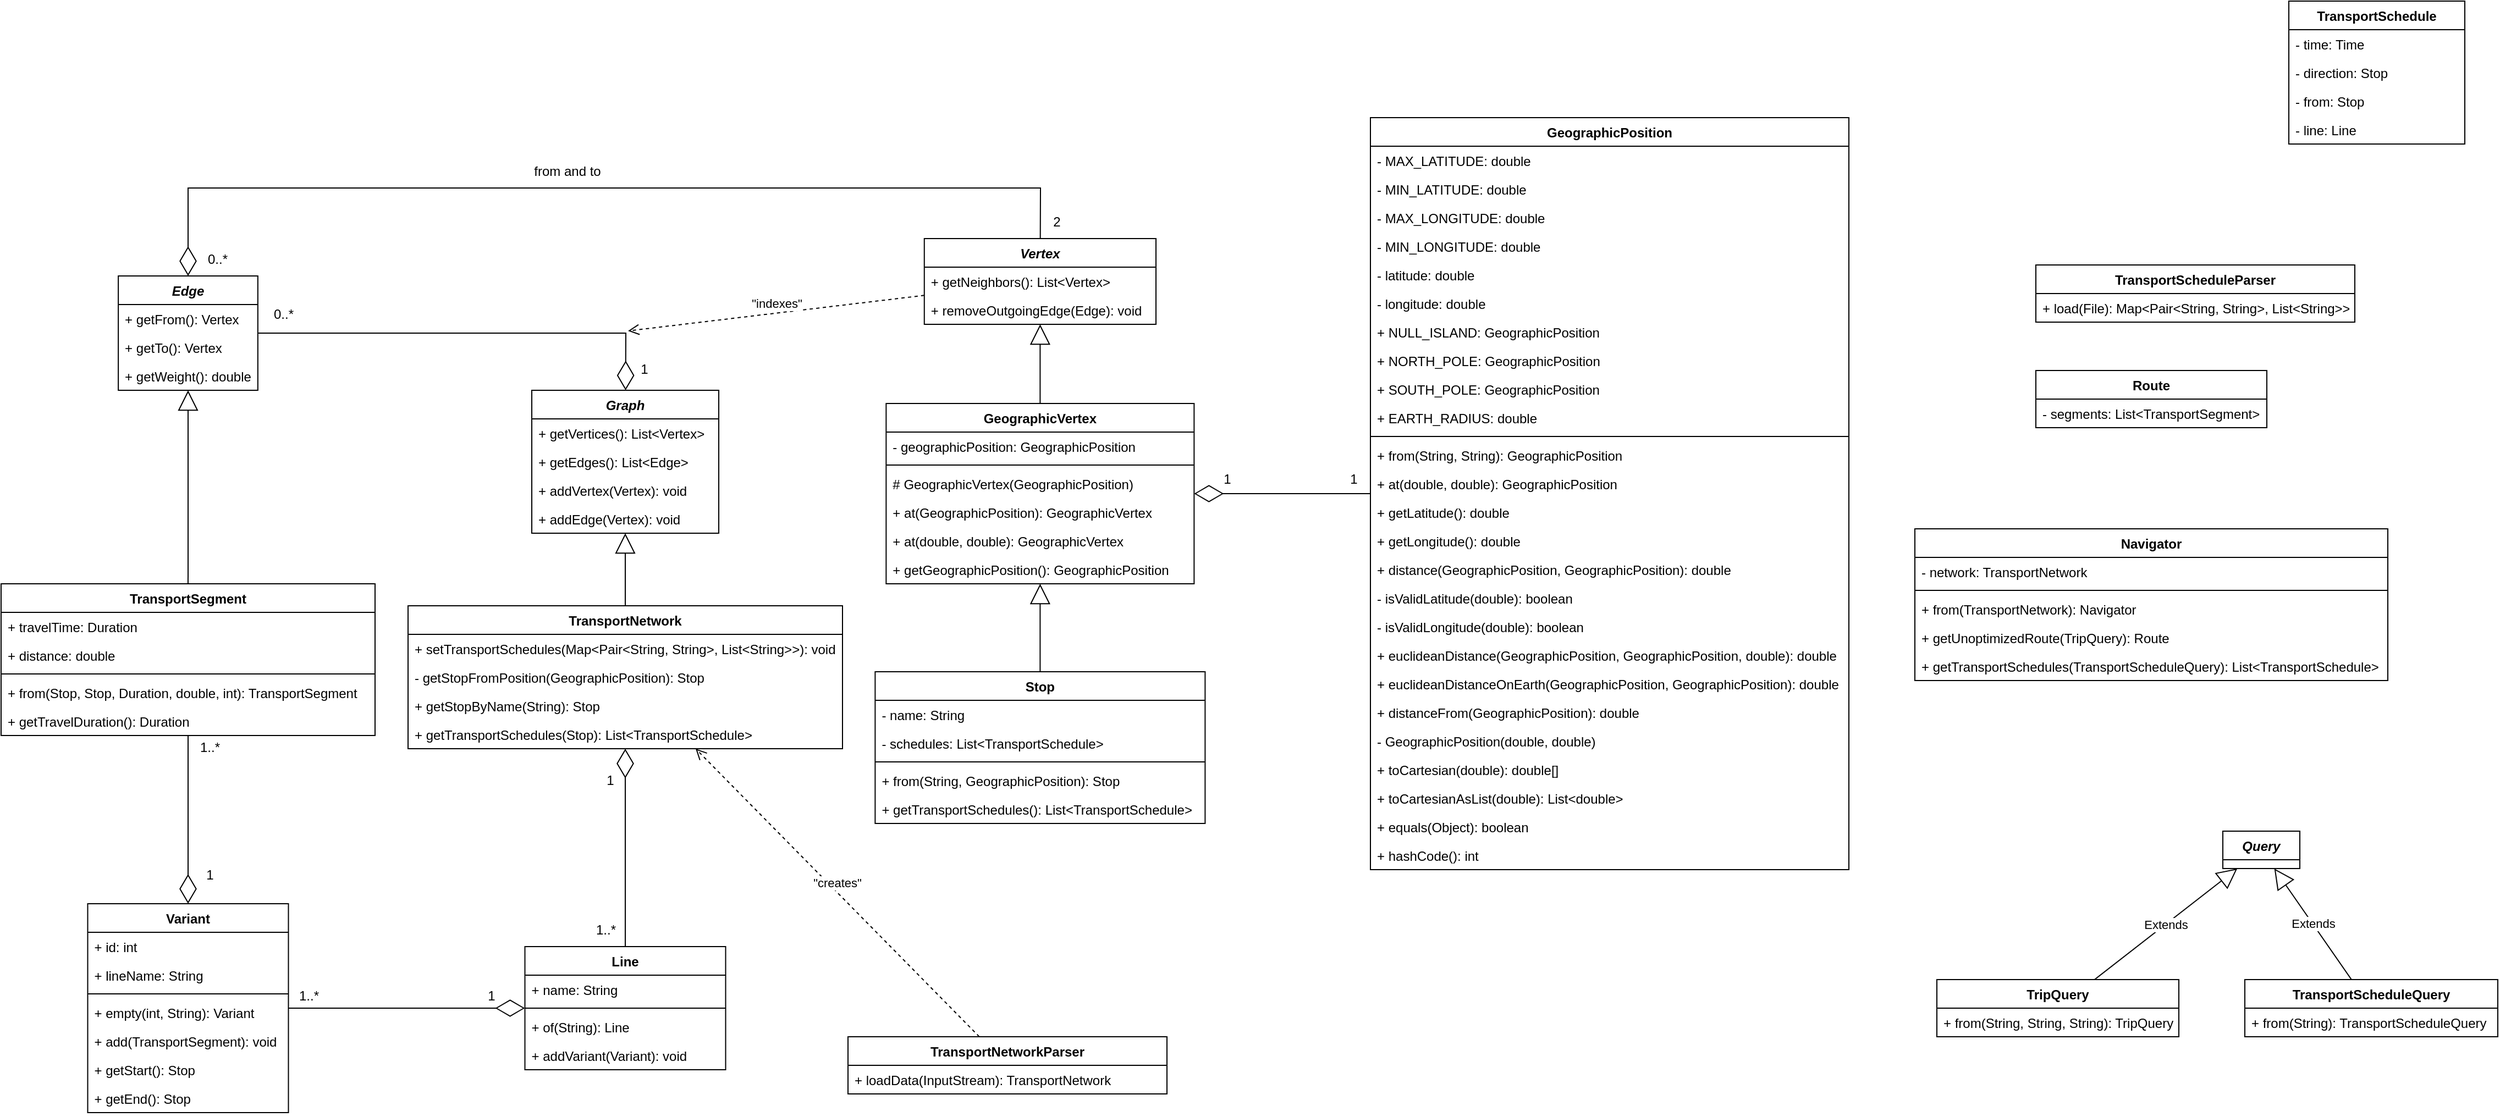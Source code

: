 <mxfile version="21.1.0" type="device">
  <diagram id="C5RBs43oDa-KdzZeNtuy" name="Page-1">
    <mxGraphModel dx="752" dy="1173" grid="1" gridSize="10" guides="1" tooltips="1" connect="1" arrows="1" fold="1" page="1" pageScale="1" pageWidth="1169" pageHeight="827" math="0" shadow="0">
      <root>
        <mxCell id="WIyWlLk6GJQsqaUBKTNV-0" />
        <mxCell id="WIyWlLk6GJQsqaUBKTNV-1" parent="WIyWlLk6GJQsqaUBKTNV-0" />
        <mxCell id="dHoEnp8AE7HothZtdjnw-0" value="Graph" style="swimlane;fontStyle=3;align=center;verticalAlign=top;childLayout=stackLayout;horizontal=1;startSize=26;horizontalStack=0;resizeParent=1;resizeParentMax=0;resizeLast=0;collapsible=1;marginBottom=0;" parent="WIyWlLk6GJQsqaUBKTNV-1" vertex="1">
          <mxGeometry x="512.5" y="-286" width="170" height="130" as="geometry" />
        </mxCell>
        <mxCell id="dHoEnp8AE7HothZtdjnw-25" value="+ getVertices(): List&lt;Vertex&gt;" style="text;strokeColor=none;fillColor=none;align=left;verticalAlign=top;spacingLeft=4;spacingRight=4;overflow=hidden;rotatable=0;points=[[0,0.5],[1,0.5]];portConstraint=eastwest;" parent="dHoEnp8AE7HothZtdjnw-0" vertex="1">
          <mxGeometry y="26" width="170" height="26" as="geometry" />
        </mxCell>
        <mxCell id="dHoEnp8AE7HothZtdjnw-30" value="+ getEdges(): List&lt;Edge&gt;" style="text;strokeColor=none;fillColor=none;align=left;verticalAlign=top;spacingLeft=4;spacingRight=4;overflow=hidden;rotatable=0;points=[[0,0.5],[1,0.5]];portConstraint=eastwest;" parent="dHoEnp8AE7HothZtdjnw-0" vertex="1">
          <mxGeometry y="52" width="170" height="26" as="geometry" />
        </mxCell>
        <mxCell id="bdCcKsGYvwgMu36Pw49b-5" value="+ addVertex(Vertex): void" style="text;strokeColor=none;fillColor=none;align=left;verticalAlign=top;spacingLeft=4;spacingRight=4;overflow=hidden;rotatable=0;points=[[0,0.5],[1,0.5]];portConstraint=eastwest;" vertex="1" parent="dHoEnp8AE7HothZtdjnw-0">
          <mxGeometry y="78" width="170" height="26" as="geometry" />
        </mxCell>
        <mxCell id="bdCcKsGYvwgMu36Pw49b-6" value="+ addEdge(Vertex): void" style="text;strokeColor=none;fillColor=none;align=left;verticalAlign=top;spacingLeft=4;spacingRight=4;overflow=hidden;rotatable=0;points=[[0,0.5],[1,0.5]];portConstraint=eastwest;" vertex="1" parent="dHoEnp8AE7HothZtdjnw-0">
          <mxGeometry y="104" width="170" height="26" as="geometry" />
        </mxCell>
        <mxCell id="dHoEnp8AE7HothZtdjnw-4" value="TransportScheduleParser" style="swimlane;fontStyle=1;align=center;verticalAlign=top;childLayout=stackLayout;horizontal=1;startSize=26;horizontalStack=0;resizeParent=1;resizeParentMax=0;resizeLast=0;collapsible=1;marginBottom=0;" parent="WIyWlLk6GJQsqaUBKTNV-1" vertex="1">
          <mxGeometry x="1880" y="-400" width="290" height="52" as="geometry" />
        </mxCell>
        <mxCell id="dHoEnp8AE7HothZtdjnw-7" value="+ load(File): Map&lt;Pair&lt;String, String&gt;, List&lt;String&gt;&gt;" style="text;strokeColor=none;fillColor=none;align=left;verticalAlign=top;spacingLeft=4;spacingRight=4;overflow=hidden;rotatable=0;points=[[0,0.5],[1,0.5]];portConstraint=eastwest;" parent="dHoEnp8AE7HothZtdjnw-4" vertex="1">
          <mxGeometry y="26" width="290" height="26" as="geometry" />
        </mxCell>
        <mxCell id="dHoEnp8AE7HothZtdjnw-9" value="TransportNetwork" style="swimlane;fontStyle=1;align=center;verticalAlign=top;childLayout=stackLayout;horizontal=1;startSize=26;horizontalStack=0;resizeParent=1;resizeParentMax=0;resizeLast=0;collapsible=1;marginBottom=0;" parent="WIyWlLk6GJQsqaUBKTNV-1" vertex="1">
          <mxGeometry x="400" y="-90" width="395" height="130" as="geometry" />
        </mxCell>
        <mxCell id="dHoEnp8AE7HothZtdjnw-36" value="+ setTransportSchedules(Map&lt;Pair&lt;String, String&gt;, List&lt;String&gt;&gt;): void" style="text;strokeColor=none;fillColor=none;align=left;verticalAlign=top;spacingLeft=4;spacingRight=4;overflow=hidden;rotatable=0;points=[[0,0.5],[1,0.5]];portConstraint=eastwest;" parent="dHoEnp8AE7HothZtdjnw-9" vertex="1">
          <mxGeometry y="26" width="395" height="26" as="geometry" />
        </mxCell>
        <mxCell id="dHoEnp8AE7HothZtdjnw-46" value="- getStopFromPosition(GeographicPosition): Stop " style="text;strokeColor=none;fillColor=none;align=left;verticalAlign=top;spacingLeft=4;spacingRight=4;overflow=hidden;rotatable=0;points=[[0,0.5],[1,0.5]];portConstraint=eastwest;" parent="dHoEnp8AE7HothZtdjnw-9" vertex="1">
          <mxGeometry y="52" width="395" height="26" as="geometry" />
        </mxCell>
        <mxCell id="dHoEnp8AE7HothZtdjnw-87" value="+ getStopByName(String): Stop" style="text;strokeColor=none;fillColor=none;align=left;verticalAlign=top;spacingLeft=4;spacingRight=4;overflow=hidden;rotatable=0;points=[[0,0.5],[1,0.5]];portConstraint=eastwest;" parent="dHoEnp8AE7HothZtdjnw-9" vertex="1">
          <mxGeometry y="78" width="395" height="26" as="geometry" />
        </mxCell>
        <mxCell id="dHoEnp8AE7HothZtdjnw-86" value="+ getTransportSchedules(Stop): List&lt;TransportSchedule&gt;" style="text;strokeColor=none;fillColor=none;align=left;verticalAlign=top;spacingLeft=4;spacingRight=4;overflow=hidden;rotatable=0;points=[[0,0.5],[1,0.5]];portConstraint=eastwest;" parent="dHoEnp8AE7HothZtdjnw-9" vertex="1">
          <mxGeometry y="104" width="395" height="26" as="geometry" />
        </mxCell>
        <mxCell id="dHoEnp8AE7HothZtdjnw-14" value="TransportSchedule" style="swimlane;fontStyle=1;align=center;verticalAlign=top;childLayout=stackLayout;horizontal=1;startSize=26;horizontalStack=0;resizeParent=1;resizeParentMax=0;resizeLast=0;collapsible=1;marginBottom=0;" parent="WIyWlLk6GJQsqaUBKTNV-1" vertex="1">
          <mxGeometry x="2110" y="-640" width="160" height="130" as="geometry" />
        </mxCell>
        <mxCell id="dHoEnp8AE7HothZtdjnw-15" value="- time: Time" style="text;strokeColor=none;fillColor=none;align=left;verticalAlign=top;spacingLeft=4;spacingRight=4;overflow=hidden;rotatable=0;points=[[0,0.5],[1,0.5]];portConstraint=eastwest;" parent="dHoEnp8AE7HothZtdjnw-14" vertex="1">
          <mxGeometry y="26" width="160" height="26" as="geometry" />
        </mxCell>
        <mxCell id="dHoEnp8AE7HothZtdjnw-18" value="- direction: Stop" style="text;strokeColor=none;fillColor=none;align=left;verticalAlign=top;spacingLeft=4;spacingRight=4;overflow=hidden;rotatable=0;points=[[0,0.5],[1,0.5]];portConstraint=eastwest;" parent="dHoEnp8AE7HothZtdjnw-14" vertex="1">
          <mxGeometry y="52" width="160" height="26" as="geometry" />
        </mxCell>
        <mxCell id="dHoEnp8AE7HothZtdjnw-19" value="- from: Stop" style="text;strokeColor=none;fillColor=none;align=left;verticalAlign=top;spacingLeft=4;spacingRight=4;overflow=hidden;rotatable=0;points=[[0,0.5],[1,0.5]];portConstraint=eastwest;" parent="dHoEnp8AE7HothZtdjnw-14" vertex="1">
          <mxGeometry y="78" width="160" height="26" as="geometry" />
        </mxCell>
        <mxCell id="dHoEnp8AE7HothZtdjnw-20" value="- line: Line" style="text;strokeColor=none;fillColor=none;align=left;verticalAlign=top;spacingLeft=4;spacingRight=4;overflow=hidden;rotatable=0;points=[[0,0.5],[1,0.5]];portConstraint=eastwest;" parent="dHoEnp8AE7HothZtdjnw-14" vertex="1">
          <mxGeometry y="104" width="160" height="26" as="geometry" />
        </mxCell>
        <mxCell id="dHoEnp8AE7HothZtdjnw-21" value="Stop" style="swimlane;fontStyle=1;align=center;verticalAlign=top;childLayout=stackLayout;horizontal=1;startSize=26;horizontalStack=0;resizeParent=1;resizeParentMax=0;resizeLast=0;collapsible=1;marginBottom=0;" parent="WIyWlLk6GJQsqaUBKTNV-1" vertex="1">
          <mxGeometry x="824.69" y="-30" width="300" height="138" as="geometry" />
        </mxCell>
        <mxCell id="dHoEnp8AE7HothZtdjnw-38" value="- name: String" style="text;strokeColor=none;fillColor=none;align=left;verticalAlign=top;spacingLeft=4;spacingRight=4;overflow=hidden;rotatable=0;points=[[0,0.5],[1,0.5]];portConstraint=eastwest;" parent="dHoEnp8AE7HothZtdjnw-21" vertex="1">
          <mxGeometry y="26" width="300" height="26" as="geometry" />
        </mxCell>
        <mxCell id="dHoEnp8AE7HothZtdjnw-89" value="- schedules: List&lt;TransportSchedule&gt;" style="text;strokeColor=none;fillColor=none;align=left;verticalAlign=top;spacingLeft=4;spacingRight=4;overflow=hidden;rotatable=0;points=[[0,0.5],[1,0.5]];portConstraint=eastwest;" parent="dHoEnp8AE7HothZtdjnw-21" vertex="1">
          <mxGeometry y="52" width="300" height="26" as="geometry" />
        </mxCell>
        <mxCell id="dHoEnp8AE7HothZtdjnw-23" value="" style="line;strokeWidth=1;fillColor=none;align=left;verticalAlign=middle;spacingTop=-1;spacingLeft=3;spacingRight=3;rotatable=0;labelPosition=right;points=[];portConstraint=eastwest;strokeColor=inherit;" parent="dHoEnp8AE7HothZtdjnw-21" vertex="1">
          <mxGeometry y="78" width="300" height="8" as="geometry" />
        </mxCell>
        <mxCell id="dHoEnp8AE7HothZtdjnw-97" value="+ from(String, GeographicPosition): Stop" style="text;strokeColor=none;fillColor=none;align=left;verticalAlign=top;spacingLeft=4;spacingRight=4;overflow=hidden;rotatable=0;points=[[0,0.5],[1,0.5]];portConstraint=eastwest;" parent="dHoEnp8AE7HothZtdjnw-21" vertex="1">
          <mxGeometry y="86" width="300" height="26" as="geometry" />
        </mxCell>
        <mxCell id="dHoEnp8AE7HothZtdjnw-90" value="+ getTransportSchedules(): List&lt;TransportSchedule&gt;" style="text;strokeColor=none;fillColor=none;align=left;verticalAlign=top;spacingLeft=4;spacingRight=4;overflow=hidden;rotatable=0;points=[[0,0.5],[1,0.5]];portConstraint=eastwest;" parent="dHoEnp8AE7HothZtdjnw-21" vertex="1">
          <mxGeometry y="112" width="300" height="26" as="geometry" />
        </mxCell>
        <mxCell id="dHoEnp8AE7HothZtdjnw-31" value="Vertex" style="swimlane;fontStyle=3;align=center;verticalAlign=top;childLayout=stackLayout;horizontal=1;startSize=26;horizontalStack=0;resizeParent=1;resizeParentMax=0;resizeLast=0;collapsible=1;marginBottom=0;" parent="WIyWlLk6GJQsqaUBKTNV-1" vertex="1">
          <mxGeometry x="869.38" y="-424" width="210.63" height="78" as="geometry" />
        </mxCell>
        <mxCell id="WlRHYu-fUjII6VD04CU2-41" value="+ getNeighbors(): List&lt;Vertex&gt;" style="text;strokeColor=none;fillColor=none;align=left;verticalAlign=top;spacingLeft=4;spacingRight=4;overflow=hidden;rotatable=0;points=[[0,0.5],[1,0.5]];portConstraint=eastwest;" parent="dHoEnp8AE7HothZtdjnw-31" vertex="1">
          <mxGeometry y="26" width="210.63" height="26" as="geometry" />
        </mxCell>
        <mxCell id="WlRHYu-fUjII6VD04CU2-69" value="+ removeOutgoingEdge(Edge): void" style="text;strokeColor=none;fillColor=none;align=left;verticalAlign=top;spacingLeft=4;spacingRight=4;overflow=hidden;rotatable=0;points=[[0,0.5],[1,0.5]];portConstraint=eastwest;" parent="dHoEnp8AE7HothZtdjnw-31" vertex="1">
          <mxGeometry y="52" width="210.63" height="26" as="geometry" />
        </mxCell>
        <mxCell id="dHoEnp8AE7HothZtdjnw-39" value="GeographicPosition" style="swimlane;fontStyle=1;align=center;verticalAlign=top;childLayout=stackLayout;horizontal=1;startSize=26;horizontalStack=0;resizeParent=1;resizeParentMax=0;resizeLast=0;collapsible=1;marginBottom=0;" parent="WIyWlLk6GJQsqaUBKTNV-1" vertex="1">
          <mxGeometry x="1275" y="-534" width="435" height="684" as="geometry" />
        </mxCell>
        <mxCell id="Uo1LHcH4mznZ1GzJH8E1-4" value="- MAX_LATITUDE: double" style="text;strokeColor=none;fillColor=none;align=left;verticalAlign=top;spacingLeft=4;spacingRight=4;overflow=hidden;rotatable=0;points=[[0,0.5],[1,0.5]];portConstraint=eastwest;" parent="dHoEnp8AE7HothZtdjnw-39" vertex="1">
          <mxGeometry y="26" width="435" height="26" as="geometry" />
        </mxCell>
        <mxCell id="Uo1LHcH4mznZ1GzJH8E1-5" value="- MIN_LATITUDE: double" style="text;strokeColor=none;fillColor=none;align=left;verticalAlign=top;spacingLeft=4;spacingRight=4;overflow=hidden;rotatable=0;points=[[0,0.5],[1,0.5]];portConstraint=eastwest;" parent="dHoEnp8AE7HothZtdjnw-39" vertex="1">
          <mxGeometry y="52" width="435" height="26" as="geometry" />
        </mxCell>
        <mxCell id="Uo1LHcH4mznZ1GzJH8E1-6" value="- MAX_LONGITUDE: double" style="text;strokeColor=none;fillColor=none;align=left;verticalAlign=top;spacingLeft=4;spacingRight=4;overflow=hidden;rotatable=0;points=[[0,0.5],[1,0.5]];portConstraint=eastwest;" parent="dHoEnp8AE7HothZtdjnw-39" vertex="1">
          <mxGeometry y="78" width="435" height="26" as="geometry" />
        </mxCell>
        <mxCell id="Uo1LHcH4mznZ1GzJH8E1-7" value="- MIN_LONGITUDE: double" style="text;strokeColor=none;fillColor=none;align=left;verticalAlign=top;spacingLeft=4;spacingRight=4;overflow=hidden;rotatable=0;points=[[0,0.5],[1,0.5]];portConstraint=eastwest;" parent="dHoEnp8AE7HothZtdjnw-39" vertex="1">
          <mxGeometry y="104" width="435" height="26" as="geometry" />
        </mxCell>
        <mxCell id="dHoEnp8AE7HothZtdjnw-49" value="- latitude: double" style="text;strokeColor=none;fillColor=none;align=left;verticalAlign=top;spacingLeft=4;spacingRight=4;overflow=hidden;rotatable=0;points=[[0,0.5],[1,0.5]];portConstraint=eastwest;" parent="dHoEnp8AE7HothZtdjnw-39" vertex="1">
          <mxGeometry y="130" width="435" height="26" as="geometry" />
        </mxCell>
        <mxCell id="dHoEnp8AE7HothZtdjnw-50" value="- longitude: double" style="text;strokeColor=none;fillColor=none;align=left;verticalAlign=top;spacingLeft=4;spacingRight=4;overflow=hidden;rotatable=0;points=[[0,0.5],[1,0.5]];portConstraint=eastwest;" parent="dHoEnp8AE7HothZtdjnw-39" vertex="1">
          <mxGeometry y="156" width="435" height="26" as="geometry" />
        </mxCell>
        <mxCell id="Uo1LHcH4mznZ1GzJH8E1-9" value="+ NULL_ISLAND: GeographicPosition" style="text;strokeColor=none;fillColor=none;align=left;verticalAlign=top;spacingLeft=4;spacingRight=4;overflow=hidden;rotatable=0;points=[[0,0.5],[1,0.5]];portConstraint=eastwest;" parent="dHoEnp8AE7HothZtdjnw-39" vertex="1">
          <mxGeometry y="182" width="435" height="26" as="geometry" />
        </mxCell>
        <mxCell id="Uo1LHcH4mznZ1GzJH8E1-10" value="+ NORTH_POLE: GeographicPosition" style="text;strokeColor=none;fillColor=none;align=left;verticalAlign=top;spacingLeft=4;spacingRight=4;overflow=hidden;rotatable=0;points=[[0,0.5],[1,0.5]];portConstraint=eastwest;" parent="dHoEnp8AE7HothZtdjnw-39" vertex="1">
          <mxGeometry y="208" width="435" height="26" as="geometry" />
        </mxCell>
        <mxCell id="Uo1LHcH4mznZ1GzJH8E1-11" value="+ SOUTH_POLE: GeographicPosition" style="text;strokeColor=none;fillColor=none;align=left;verticalAlign=top;spacingLeft=4;spacingRight=4;overflow=hidden;rotatable=0;points=[[0,0.5],[1,0.5]];portConstraint=eastwest;" parent="dHoEnp8AE7HothZtdjnw-39" vertex="1">
          <mxGeometry y="234" width="435" height="26" as="geometry" />
        </mxCell>
        <mxCell id="Uo1LHcH4mznZ1GzJH8E1-12" value="+ EARTH_RADIUS: double" style="text;strokeColor=none;fillColor=none;align=left;verticalAlign=top;spacingLeft=4;spacingRight=4;overflow=hidden;rotatable=0;points=[[0,0.5],[1,0.5]];portConstraint=eastwest;" parent="dHoEnp8AE7HothZtdjnw-39" vertex="1">
          <mxGeometry y="260" width="435" height="26" as="geometry" />
        </mxCell>
        <mxCell id="dHoEnp8AE7HothZtdjnw-40" value="" style="line;strokeWidth=1;fillColor=none;align=left;verticalAlign=middle;spacingTop=-1;spacingLeft=3;spacingRight=3;rotatable=0;labelPosition=right;points=[];portConstraint=eastwest;strokeColor=inherit;" parent="dHoEnp8AE7HothZtdjnw-39" vertex="1">
          <mxGeometry y="286" width="435" height="8" as="geometry" />
        </mxCell>
        <mxCell id="dHoEnp8AE7HothZtdjnw-47" value="+ from(String, String): GeographicPosition" style="text;strokeColor=none;fillColor=none;align=left;verticalAlign=top;spacingLeft=4;spacingRight=4;overflow=hidden;rotatable=0;points=[[0,0.5],[1,0.5]];portConstraint=eastwest;" parent="dHoEnp8AE7HothZtdjnw-39" vertex="1">
          <mxGeometry y="294" width="435" height="26" as="geometry" />
        </mxCell>
        <mxCell id="dHoEnp8AE7HothZtdjnw-48" value="+ at(double, double): GeographicPosition" style="text;strokeColor=none;fillColor=none;align=left;verticalAlign=top;spacingLeft=4;spacingRight=4;overflow=hidden;rotatable=0;points=[[0,0.5],[1,0.5]];portConstraint=eastwest;" parent="dHoEnp8AE7HothZtdjnw-39" vertex="1">
          <mxGeometry y="320" width="435" height="26" as="geometry" />
        </mxCell>
        <mxCell id="dHoEnp8AE7HothZtdjnw-51" value="+ getLatitude(): double" style="text;strokeColor=none;fillColor=none;align=left;verticalAlign=top;spacingLeft=4;spacingRight=4;overflow=hidden;rotatable=0;points=[[0,0.5],[1,0.5]];portConstraint=eastwest;" parent="dHoEnp8AE7HothZtdjnw-39" vertex="1">
          <mxGeometry y="346" width="435" height="26" as="geometry" />
        </mxCell>
        <mxCell id="dHoEnp8AE7HothZtdjnw-52" value="+ getLongitude(): double" style="text;strokeColor=none;fillColor=none;align=left;verticalAlign=top;spacingLeft=4;spacingRight=4;overflow=hidden;rotatable=0;points=[[0,0.5],[1,0.5]];portConstraint=eastwest;" parent="dHoEnp8AE7HothZtdjnw-39" vertex="1">
          <mxGeometry y="372" width="435" height="26" as="geometry" />
        </mxCell>
        <mxCell id="WlRHYu-fUjII6VD04CU2-14" value="+ distance(GeographicPosition, GeographicPosition): double" style="text;strokeColor=none;fillColor=none;align=left;verticalAlign=top;spacingLeft=4;spacingRight=4;overflow=hidden;rotatable=0;points=[[0,0.5],[1,0.5]];portConstraint=eastwest;" parent="dHoEnp8AE7HothZtdjnw-39" vertex="1">
          <mxGeometry y="398" width="435" height="26" as="geometry" />
        </mxCell>
        <mxCell id="Uo1LHcH4mznZ1GzJH8E1-13" value="- isValidLatitude(double): boolean" style="text;strokeColor=none;fillColor=none;align=left;verticalAlign=top;spacingLeft=4;spacingRight=4;overflow=hidden;rotatable=0;points=[[0,0.5],[1,0.5]];portConstraint=eastwest;" parent="dHoEnp8AE7HothZtdjnw-39" vertex="1">
          <mxGeometry y="424" width="435" height="26" as="geometry" />
        </mxCell>
        <mxCell id="Uo1LHcH4mznZ1GzJH8E1-14" value="- isValidLongitude(double): boolean" style="text;strokeColor=none;fillColor=none;align=left;verticalAlign=top;spacingLeft=4;spacingRight=4;overflow=hidden;rotatable=0;points=[[0,0.5],[1,0.5]];portConstraint=eastwest;" parent="dHoEnp8AE7HothZtdjnw-39" vertex="1">
          <mxGeometry y="450" width="435" height="26" as="geometry" />
        </mxCell>
        <mxCell id="Uo1LHcH4mznZ1GzJH8E1-15" value="+ euclideanDistance(GeographicPosition, GeographicPosition, double): double" style="text;strokeColor=none;fillColor=none;align=left;verticalAlign=top;spacingLeft=4;spacingRight=4;overflow=hidden;rotatable=0;points=[[0,0.5],[1,0.5]];portConstraint=eastwest;" parent="dHoEnp8AE7HothZtdjnw-39" vertex="1">
          <mxGeometry y="476" width="435" height="26" as="geometry" />
        </mxCell>
        <mxCell id="Uo1LHcH4mznZ1GzJH8E1-16" value="+ euclideanDistanceOnEarth(GeographicPosition, GeographicPosition): double" style="text;strokeColor=none;fillColor=none;align=left;verticalAlign=top;spacingLeft=4;spacingRight=4;overflow=hidden;rotatable=0;points=[[0,0.5],[1,0.5]];portConstraint=eastwest;" parent="dHoEnp8AE7HothZtdjnw-39" vertex="1">
          <mxGeometry y="502" width="435" height="26" as="geometry" />
        </mxCell>
        <mxCell id="Uo1LHcH4mznZ1GzJH8E1-17" value="+ distanceFrom(GeographicPosition): double" style="text;strokeColor=none;fillColor=none;align=left;verticalAlign=top;spacingLeft=4;spacingRight=4;overflow=hidden;rotatable=0;points=[[0,0.5],[1,0.5]];portConstraint=eastwest;" parent="dHoEnp8AE7HothZtdjnw-39" vertex="1">
          <mxGeometry y="528" width="435" height="26" as="geometry" />
        </mxCell>
        <mxCell id="Uo1LHcH4mznZ1GzJH8E1-18" value="- GeographicPosition(double, double)" style="text;strokeColor=none;fillColor=none;align=left;verticalAlign=top;spacingLeft=4;spacingRight=4;overflow=hidden;rotatable=0;points=[[0,0.5],[1,0.5]];portConstraint=eastwest;" parent="dHoEnp8AE7HothZtdjnw-39" vertex="1">
          <mxGeometry y="554" width="435" height="26" as="geometry" />
        </mxCell>
        <mxCell id="Uo1LHcH4mznZ1GzJH8E1-19" value="+ toCartesian(double): double[]" style="text;strokeColor=none;fillColor=none;align=left;verticalAlign=top;spacingLeft=4;spacingRight=4;overflow=hidden;rotatable=0;points=[[0,0.5],[1,0.5]];portConstraint=eastwest;" parent="dHoEnp8AE7HothZtdjnw-39" vertex="1">
          <mxGeometry y="580" width="435" height="26" as="geometry" />
        </mxCell>
        <mxCell id="Uo1LHcH4mznZ1GzJH8E1-20" value="+ toCartesianAsList(double): List&lt;double&gt;" style="text;strokeColor=none;fillColor=none;align=left;verticalAlign=top;spacingLeft=4;spacingRight=4;overflow=hidden;rotatable=0;points=[[0,0.5],[1,0.5]];portConstraint=eastwest;" parent="dHoEnp8AE7HothZtdjnw-39" vertex="1">
          <mxGeometry y="606" width="435" height="26" as="geometry" />
        </mxCell>
        <mxCell id="Uo1LHcH4mznZ1GzJH8E1-21" value="+ equals(Object): boolean" style="text;strokeColor=none;fillColor=none;align=left;verticalAlign=top;spacingLeft=4;spacingRight=4;overflow=hidden;rotatable=0;points=[[0,0.5],[1,0.5]];portConstraint=eastwest;" parent="dHoEnp8AE7HothZtdjnw-39" vertex="1">
          <mxGeometry y="632" width="435" height="26" as="geometry" />
        </mxCell>
        <mxCell id="Uo1LHcH4mznZ1GzJH8E1-22" value="+ hashCode(): int" style="text;strokeColor=none;fillColor=none;align=left;verticalAlign=top;spacingLeft=4;spacingRight=4;overflow=hidden;rotatable=0;points=[[0,0.5],[1,0.5]];portConstraint=eastwest;" parent="dHoEnp8AE7HothZtdjnw-39" vertex="1">
          <mxGeometry y="658" width="435" height="26" as="geometry" />
        </mxCell>
        <mxCell id="dHoEnp8AE7HothZtdjnw-42" value="TripQuery" style="swimlane;fontStyle=1;align=center;verticalAlign=top;childLayout=stackLayout;horizontal=1;startSize=26;horizontalStack=0;resizeParent=1;resizeParentMax=0;resizeLast=0;collapsible=1;marginBottom=0;" parent="WIyWlLk6GJQsqaUBKTNV-1" vertex="1">
          <mxGeometry x="1790" y="250" width="220" height="52" as="geometry" />
        </mxCell>
        <mxCell id="dHoEnp8AE7HothZtdjnw-45" value="+ from(String, String, String): TripQuery" style="text;strokeColor=none;fillColor=none;align=left;verticalAlign=top;spacingLeft=4;spacingRight=4;overflow=hidden;rotatable=0;points=[[0,0.5],[1,0.5]];portConstraint=eastwest;" parent="dHoEnp8AE7HothZtdjnw-42" vertex="1">
          <mxGeometry y="26" width="220" height="26" as="geometry" />
        </mxCell>
        <mxCell id="dHoEnp8AE7HothZtdjnw-53" value="Navigator" style="swimlane;fontStyle=1;align=center;verticalAlign=top;childLayout=stackLayout;horizontal=1;startSize=26;horizontalStack=0;resizeParent=1;resizeParentMax=0;resizeLast=0;collapsible=1;marginBottom=0;" parent="WIyWlLk6GJQsqaUBKTNV-1" vertex="1">
          <mxGeometry x="1770" y="-160" width="430" height="138" as="geometry" />
        </mxCell>
        <mxCell id="dHoEnp8AE7HothZtdjnw-56" value="- network: TransportNetwork" style="text;strokeColor=none;fillColor=none;align=left;verticalAlign=top;spacingLeft=4;spacingRight=4;overflow=hidden;rotatable=0;points=[[0,0.5],[1,0.5]];portConstraint=eastwest;" parent="dHoEnp8AE7HothZtdjnw-53" vertex="1">
          <mxGeometry y="26" width="430" height="26" as="geometry" />
        </mxCell>
        <mxCell id="dHoEnp8AE7HothZtdjnw-54" value="" style="line;strokeWidth=1;fillColor=none;align=left;verticalAlign=middle;spacingTop=-1;spacingLeft=3;spacingRight=3;rotatable=0;labelPosition=right;points=[];portConstraint=eastwest;strokeColor=inherit;" parent="dHoEnp8AE7HothZtdjnw-53" vertex="1">
          <mxGeometry y="52" width="430" height="8" as="geometry" />
        </mxCell>
        <mxCell id="dHoEnp8AE7HothZtdjnw-55" value="+ from(TransportNetwork): Navigator" style="text;strokeColor=none;fillColor=none;align=left;verticalAlign=top;spacingLeft=4;spacingRight=4;overflow=hidden;rotatable=0;points=[[0,0.5],[1,0.5]];portConstraint=eastwest;" parent="dHoEnp8AE7HothZtdjnw-53" vertex="1">
          <mxGeometry y="60" width="430" height="26" as="geometry" />
        </mxCell>
        <mxCell id="dHoEnp8AE7HothZtdjnw-102" value="+ getUnoptimizedRoute(TripQuery): Route" style="text;strokeColor=none;fillColor=none;align=left;verticalAlign=top;spacingLeft=4;spacingRight=4;overflow=hidden;rotatable=0;points=[[0,0.5],[1,0.5]];portConstraint=eastwest;" parent="dHoEnp8AE7HothZtdjnw-53" vertex="1">
          <mxGeometry y="86" width="430" height="26" as="geometry" />
        </mxCell>
        <mxCell id="dHoEnp8AE7HothZtdjnw-76" value="+ getTransportSchedules(TransportScheduleQuery): List&lt;TransportSchedule&gt;" style="text;strokeColor=none;fillColor=none;align=left;verticalAlign=top;spacingLeft=4;spacingRight=4;overflow=hidden;rotatable=0;points=[[0,0.5],[1,0.5]];portConstraint=eastwest;" parent="dHoEnp8AE7HothZtdjnw-53" vertex="1">
          <mxGeometry y="112" width="430" height="26" as="geometry" />
        </mxCell>
        <mxCell id="dHoEnp8AE7HothZtdjnw-57" value="Route" style="swimlane;fontStyle=1;align=center;verticalAlign=top;childLayout=stackLayout;horizontal=1;startSize=26;horizontalStack=0;resizeParent=1;resizeParentMax=0;resizeLast=0;collapsible=1;marginBottom=0;" parent="WIyWlLk6GJQsqaUBKTNV-1" vertex="1">
          <mxGeometry x="1880" y="-304" width="210" height="52" as="geometry" />
        </mxCell>
        <mxCell id="dHoEnp8AE7HothZtdjnw-58" value="- segments: List&lt;TransportSegment&gt;" style="text;strokeColor=none;fillColor=none;align=left;verticalAlign=top;spacingLeft=4;spacingRight=4;overflow=hidden;rotatable=0;points=[[0,0.5],[1,0.5]];portConstraint=eastwest;" parent="dHoEnp8AE7HothZtdjnw-57" vertex="1">
          <mxGeometry y="26" width="210" height="26" as="geometry" />
        </mxCell>
        <mxCell id="dHoEnp8AE7HothZtdjnw-61" value="Edge" style="swimlane;fontStyle=3;align=center;verticalAlign=top;childLayout=stackLayout;horizontal=1;startSize=26;horizontalStack=0;resizeParent=1;resizeParentMax=0;resizeLast=0;collapsible=1;marginBottom=0;" parent="WIyWlLk6GJQsqaUBKTNV-1" vertex="1">
          <mxGeometry x="136.56" y="-390" width="126.87" height="104" as="geometry" />
        </mxCell>
        <mxCell id="WlRHYu-fUjII6VD04CU2-34" value="+ getFrom(): Vertex" style="text;strokeColor=none;fillColor=none;align=left;verticalAlign=top;spacingLeft=4;spacingRight=4;overflow=hidden;rotatable=0;points=[[0,0.5],[1,0.5]];portConstraint=eastwest;" parent="dHoEnp8AE7HothZtdjnw-61" vertex="1">
          <mxGeometry y="26" width="126.87" height="26" as="geometry" />
        </mxCell>
        <mxCell id="dHoEnp8AE7HothZtdjnw-72" value="+ getTo(): Vertex" style="text;strokeColor=none;fillColor=none;align=left;verticalAlign=top;spacingLeft=4;spacingRight=4;overflow=hidden;rotatable=0;points=[[0,0.5],[1,0.5]];portConstraint=eastwest;" parent="dHoEnp8AE7HothZtdjnw-61" vertex="1">
          <mxGeometry y="52" width="126.87" height="26" as="geometry" />
        </mxCell>
        <mxCell id="WlRHYu-fUjII6VD04CU2-53" value="+ getWeight(): double" style="text;strokeColor=none;fillColor=none;align=left;verticalAlign=top;spacingLeft=4;spacingRight=4;overflow=hidden;rotatable=0;points=[[0,0.5],[1,0.5]];portConstraint=eastwest;" parent="dHoEnp8AE7HothZtdjnw-61" vertex="1">
          <mxGeometry y="78" width="126.87" height="26" as="geometry" />
        </mxCell>
        <mxCell id="dHoEnp8AE7HothZtdjnw-65" value="TransportSegment" style="swimlane;fontStyle=1;align=center;verticalAlign=top;childLayout=stackLayout;horizontal=1;startSize=26;horizontalStack=0;resizeParent=1;resizeParentMax=0;resizeLast=0;collapsible=1;marginBottom=0;" parent="WIyWlLk6GJQsqaUBKTNV-1" vertex="1">
          <mxGeometry x="29.99" y="-110" width="340" height="138" as="geometry" />
        </mxCell>
        <mxCell id="dHoEnp8AE7HothZtdjnw-70" value="+ travelTime: Duration" style="text;strokeColor=none;fillColor=none;align=left;verticalAlign=top;spacingLeft=4;spacingRight=4;overflow=hidden;rotatable=0;points=[[0,0.5],[1,0.5]];portConstraint=eastwest;" parent="dHoEnp8AE7HothZtdjnw-65" vertex="1">
          <mxGeometry y="26" width="340" height="26" as="geometry" />
        </mxCell>
        <mxCell id="dHoEnp8AE7HothZtdjnw-71" value="+ distance: double" style="text;strokeColor=none;fillColor=none;align=left;verticalAlign=top;spacingLeft=4;spacingRight=4;overflow=hidden;rotatable=0;points=[[0,0.5],[1,0.5]];portConstraint=eastwest;" parent="dHoEnp8AE7HothZtdjnw-65" vertex="1">
          <mxGeometry y="52" width="340" height="26" as="geometry" />
        </mxCell>
        <mxCell id="dHoEnp8AE7HothZtdjnw-67" value="" style="line;strokeWidth=1;fillColor=none;align=left;verticalAlign=middle;spacingTop=-1;spacingLeft=3;spacingRight=3;rotatable=0;labelPosition=right;points=[];portConstraint=eastwest;strokeColor=inherit;" parent="dHoEnp8AE7HothZtdjnw-65" vertex="1">
          <mxGeometry y="78" width="340" height="8" as="geometry" />
        </mxCell>
        <mxCell id="dHoEnp8AE7HothZtdjnw-99" value="+ from(Stop, Stop, Duration, double, int): TransportSegment" style="text;strokeColor=none;fillColor=none;align=left;verticalAlign=top;spacingLeft=4;spacingRight=4;overflow=hidden;rotatable=0;points=[[0,0.5],[1,0.5]];portConstraint=eastwest;" parent="dHoEnp8AE7HothZtdjnw-65" vertex="1">
          <mxGeometry y="86" width="340" height="26" as="geometry" />
        </mxCell>
        <mxCell id="dHoEnp8AE7HothZtdjnw-74" value="+ getTravelDuration(): Duration" style="text;strokeColor=none;fillColor=none;align=left;verticalAlign=top;spacingLeft=4;spacingRight=4;overflow=hidden;rotatable=0;points=[[0,0.5],[1,0.5]];portConstraint=eastwest;" parent="dHoEnp8AE7HothZtdjnw-65" vertex="1">
          <mxGeometry y="112" width="340" height="26" as="geometry" />
        </mxCell>
        <mxCell id="dHoEnp8AE7HothZtdjnw-78" value="Query" style="swimlane;fontStyle=3;align=center;verticalAlign=top;childLayout=stackLayout;horizontal=1;startSize=26;horizontalStack=0;resizeParent=1;resizeParentMax=0;resizeLast=0;collapsible=1;marginBottom=0;" parent="WIyWlLk6GJQsqaUBKTNV-1" vertex="1">
          <mxGeometry x="2050" y="115" width="70" height="34" as="geometry" />
        </mxCell>
        <mxCell id="dHoEnp8AE7HothZtdjnw-81" value="Extends" style="endArrow=block;endSize=16;endFill=0;html=1;rounded=0;" parent="WIyWlLk6GJQsqaUBKTNV-1" source="dHoEnp8AE7HothZtdjnw-42" target="dHoEnp8AE7HothZtdjnw-78" edge="1">
          <mxGeometry width="160" relative="1" as="geometry">
            <mxPoint x="1900" y="250" as="sourcePoint" />
            <mxPoint x="2060" y="250" as="targetPoint" />
          </mxGeometry>
        </mxCell>
        <mxCell id="dHoEnp8AE7HothZtdjnw-82" value="TransportScheduleQuery" style="swimlane;fontStyle=1;align=center;verticalAlign=top;childLayout=stackLayout;horizontal=1;startSize=26;horizontalStack=0;resizeParent=1;resizeParentMax=0;resizeLast=0;collapsible=1;marginBottom=0;" parent="WIyWlLk6GJQsqaUBKTNV-1" vertex="1">
          <mxGeometry x="2070" y="250" width="230" height="52" as="geometry" />
        </mxCell>
        <mxCell id="dHoEnp8AE7HothZtdjnw-84" value="+ from(String): TransportScheduleQuery" style="text;strokeColor=none;fillColor=none;align=left;verticalAlign=top;spacingLeft=4;spacingRight=4;overflow=hidden;rotatable=0;points=[[0,0.5],[1,0.5]];portConstraint=eastwest;" parent="dHoEnp8AE7HothZtdjnw-82" vertex="1">
          <mxGeometry y="26" width="230" height="26" as="geometry" />
        </mxCell>
        <mxCell id="dHoEnp8AE7HothZtdjnw-85" value="Extends" style="endArrow=block;endSize=16;endFill=0;html=1;rounded=0;" parent="WIyWlLk6GJQsqaUBKTNV-1" source="dHoEnp8AE7HothZtdjnw-82" target="dHoEnp8AE7HothZtdjnw-78" edge="1">
          <mxGeometry width="160" relative="1" as="geometry">
            <mxPoint x="1947.5" y="260" as="sourcePoint" />
            <mxPoint x="2073.75" y="159" as="targetPoint" />
          </mxGeometry>
        </mxCell>
        <mxCell id="dHoEnp8AE7HothZtdjnw-91" value="TransportNetworkParser" style="swimlane;fontStyle=1;align=center;verticalAlign=top;childLayout=stackLayout;horizontal=1;startSize=26;horizontalStack=0;resizeParent=1;resizeParentMax=0;resizeLast=0;collapsible=1;marginBottom=0;" parent="WIyWlLk6GJQsqaUBKTNV-1" vertex="1">
          <mxGeometry x="800" y="302" width="290" height="52" as="geometry" />
        </mxCell>
        <mxCell id="dHoEnp8AE7HothZtdjnw-93" value="+ loadData(InputStream): TransportNetwork" style="text;strokeColor=none;fillColor=none;align=left;verticalAlign=top;spacingLeft=4;spacingRight=4;overflow=hidden;rotatable=0;points=[[0,0.5],[1,0.5]];portConstraint=eastwest;" parent="dHoEnp8AE7HothZtdjnw-91" vertex="1">
          <mxGeometry y="26" width="290" height="26" as="geometry" />
        </mxCell>
        <mxCell id="WlRHYu-fUjII6VD04CU2-5" value="" style="endArrow=block;endSize=16;endFill=0;html=1;rounded=0;" parent="WIyWlLk6GJQsqaUBKTNV-1" source="WlRHYu-fUjII6VD04CU2-8" target="dHoEnp8AE7HothZtdjnw-31" edge="1">
          <mxGeometry width="160" relative="1" as="geometry">
            <mxPoint x="210" y="-294" as="sourcePoint" />
            <mxPoint x="210" y="-346" as="targetPoint" />
          </mxGeometry>
        </mxCell>
        <mxCell id="WlRHYu-fUjII6VD04CU2-8" value="GeographicVertex" style="swimlane;fontStyle=1;align=center;verticalAlign=top;childLayout=stackLayout;horizontal=1;startSize=26;horizontalStack=0;resizeParent=1;resizeParentMax=0;resizeLast=0;collapsible=1;marginBottom=0;" parent="WIyWlLk6GJQsqaUBKTNV-1" vertex="1">
          <mxGeometry x="834.68" y="-274" width="280" height="164" as="geometry" />
        </mxCell>
        <mxCell id="Uo1LHcH4mznZ1GzJH8E1-2" value="- geographicPosition: GeographicPosition" style="text;strokeColor=none;fillColor=none;align=left;verticalAlign=top;spacingLeft=4;spacingRight=4;overflow=hidden;rotatable=0;points=[[0,0.5],[1,0.5]];portConstraint=eastwest;" parent="WlRHYu-fUjII6VD04CU2-8" vertex="1">
          <mxGeometry y="26" width="280" height="26" as="geometry" />
        </mxCell>
        <mxCell id="Uo1LHcH4mznZ1GzJH8E1-3" value="" style="line;strokeWidth=1;fillColor=none;align=left;verticalAlign=middle;spacingTop=-1;spacingLeft=3;spacingRight=3;rotatable=0;labelPosition=right;points=[];portConstraint=eastwest;strokeColor=inherit;" parent="WlRHYu-fUjII6VD04CU2-8" vertex="1">
          <mxGeometry y="52" width="280" height="8" as="geometry" />
        </mxCell>
        <mxCell id="Uo1LHcH4mznZ1GzJH8E1-0" value="# GeographicVertex(GeographicPosition)" style="text;strokeColor=none;fillColor=none;align=left;verticalAlign=top;spacingLeft=4;spacingRight=4;overflow=hidden;rotatable=0;points=[[0,0.5],[1,0.5]];portConstraint=eastwest;" parent="WlRHYu-fUjII6VD04CU2-8" vertex="1">
          <mxGeometry y="60" width="280" height="26" as="geometry" />
        </mxCell>
        <mxCell id="WlRHYu-fUjII6VD04CU2-67" value="+ at(GeographicPosition): GeographicVertex" style="text;strokeColor=none;fillColor=none;align=left;verticalAlign=top;spacingLeft=4;spacingRight=4;overflow=hidden;rotatable=0;points=[[0,0.5],[1,0.5]];portConstraint=eastwest;" parent="WlRHYu-fUjII6VD04CU2-8" vertex="1">
          <mxGeometry y="86" width="280" height="26" as="geometry" />
        </mxCell>
        <mxCell id="Uo1LHcH4mznZ1GzJH8E1-1" value="+ at(double, double): GeographicVertex" style="text;strokeColor=none;fillColor=none;align=left;verticalAlign=top;spacingLeft=4;spacingRight=4;overflow=hidden;rotatable=0;points=[[0,0.5],[1,0.5]];portConstraint=eastwest;" parent="WlRHYu-fUjII6VD04CU2-8" vertex="1">
          <mxGeometry y="112" width="280" height="26" as="geometry" />
        </mxCell>
        <mxCell id="WlRHYu-fUjII6VD04CU2-15" value="+ getGeographicPosition(): GeographicPosition" style="text;strokeColor=none;fillColor=none;align=left;verticalAlign=top;spacingLeft=4;spacingRight=4;overflow=hidden;rotatable=0;points=[[0,0.5],[1,0.5]];portConstraint=eastwest;" parent="WlRHYu-fUjII6VD04CU2-8" vertex="1">
          <mxGeometry y="138" width="280" height="26" as="geometry" />
        </mxCell>
        <mxCell id="WlRHYu-fUjII6VD04CU2-10" value="" style="endArrow=block;endSize=16;endFill=0;html=1;rounded=0;" parent="WIyWlLk6GJQsqaUBKTNV-1" source="dHoEnp8AE7HothZtdjnw-21" target="WlRHYu-fUjII6VD04CU2-8" edge="1">
          <mxGeometry width="160" relative="1" as="geometry">
            <mxPoint x="970" y="-120" as="sourcePoint" />
            <mxPoint x="970" y="-346" as="targetPoint" />
          </mxGeometry>
        </mxCell>
        <mxCell id="WlRHYu-fUjII6VD04CU2-11" value="" style="endArrow=diamondThin;endFill=0;endSize=24;html=1;rounded=0;" parent="WIyWlLk6GJQsqaUBKTNV-1" source="dHoEnp8AE7HothZtdjnw-39" target="WlRHYu-fUjII6VD04CU2-8" edge="1">
          <mxGeometry width="160" relative="1" as="geometry">
            <mxPoint x="800" y="-40" as="sourcePoint" />
            <mxPoint x="960" y="-40" as="targetPoint" />
          </mxGeometry>
        </mxCell>
        <mxCell id="WlRHYu-fUjII6VD04CU2-13" value="1" style="text;html=1;strokeColor=none;fillColor=none;align=center;verticalAlign=middle;whiteSpace=wrap;rounded=0;" parent="WIyWlLk6GJQsqaUBKTNV-1" vertex="1">
          <mxGeometry x="1230" y="-220" width="60" height="30" as="geometry" />
        </mxCell>
        <mxCell id="WlRHYu-fUjII6VD04CU2-21" value="1" style="text;html=1;strokeColor=none;fillColor=none;align=center;verticalAlign=middle;whiteSpace=wrap;rounded=0;" parent="WIyWlLk6GJQsqaUBKTNV-1" vertex="1">
          <mxGeometry x="1114.68" y="-220" width="60" height="30" as="geometry" />
        </mxCell>
        <mxCell id="WlRHYu-fUjII6VD04CU2-33" value="" style="endArrow=block;endSize=16;endFill=0;html=1;rounded=0;" parent="WIyWlLk6GJQsqaUBKTNV-1" source="dHoEnp8AE7HothZtdjnw-65" target="dHoEnp8AE7HothZtdjnw-61" edge="1">
          <mxGeometry width="160" relative="1" as="geometry">
            <mxPoint x="970" y="-268" as="sourcePoint" />
            <mxPoint x="970" y="-346" as="targetPoint" />
          </mxGeometry>
        </mxCell>
        <mxCell id="WlRHYu-fUjII6VD04CU2-38" value="" style="endArrow=diamondThin;endFill=0;endSize=24;html=1;rounded=0;" parent="WIyWlLk6GJQsqaUBKTNV-1" source="dHoEnp8AE7HothZtdjnw-31" target="dHoEnp8AE7HothZtdjnw-61" edge="1">
          <mxGeometry width="160" relative="1" as="geometry">
            <mxPoint x="605" y="-331.34" as="sourcePoint" />
            <mxPoint x="270" y="-370" as="targetPoint" />
            <Array as="points">
              <mxPoint x="975" y="-470" />
              <mxPoint x="200" y="-470" />
            </Array>
          </mxGeometry>
        </mxCell>
        <mxCell id="WlRHYu-fUjII6VD04CU2-39" value="0..*" style="text;html=1;strokeColor=none;fillColor=none;align=center;verticalAlign=middle;whiteSpace=wrap;rounded=0;" parent="WIyWlLk6GJQsqaUBKTNV-1" vertex="1">
          <mxGeometry x="196.88" y="-420" width="60" height="30" as="geometry" />
        </mxCell>
        <mxCell id="WlRHYu-fUjII6VD04CU2-40" value="2" style="text;html=1;strokeColor=none;fillColor=none;align=center;verticalAlign=middle;whiteSpace=wrap;rounded=0;" parent="WIyWlLk6GJQsqaUBKTNV-1" vertex="1">
          <mxGeometry x="960" y="-454" width="60" height="30" as="geometry" />
        </mxCell>
        <mxCell id="WlRHYu-fUjII6VD04CU2-46" value="from and to" style="text;html=1;strokeColor=none;fillColor=none;align=center;verticalAlign=middle;whiteSpace=wrap;rounded=0;" parent="WIyWlLk6GJQsqaUBKTNV-1" vertex="1">
          <mxGeometry x="505" y="-500" width="80" height="30" as="geometry" />
        </mxCell>
        <mxCell id="S85o3jcsXmejn6BAgs-W-0" value="Variant" style="swimlane;fontStyle=1;align=center;verticalAlign=top;childLayout=stackLayout;horizontal=1;startSize=26;horizontalStack=0;resizeParent=1;resizeParentMax=0;resizeLast=0;collapsible=1;marginBottom=0;" parent="WIyWlLk6GJQsqaUBKTNV-1" vertex="1">
          <mxGeometry x="108.74" y="181" width="182.5" height="190" as="geometry" />
        </mxCell>
        <mxCell id="S85o3jcsXmejn6BAgs-W-8" value="+ id: int" style="text;strokeColor=none;fillColor=none;align=left;verticalAlign=top;spacingLeft=4;spacingRight=4;overflow=hidden;rotatable=0;points=[[0,0.5],[1,0.5]];portConstraint=eastwest;" parent="S85o3jcsXmejn6BAgs-W-0" vertex="1">
          <mxGeometry y="26" width="182.5" height="26" as="geometry" />
        </mxCell>
        <mxCell id="4CKXNMefTfl1JgowjvQa-0" value="+ lineName: String" style="text;strokeColor=none;fillColor=none;align=left;verticalAlign=top;spacingLeft=4;spacingRight=4;overflow=hidden;rotatable=0;points=[[0,0.5],[1,0.5]];portConstraint=eastwest;" parent="S85o3jcsXmejn6BAgs-W-0" vertex="1">
          <mxGeometry y="52" width="182.5" height="26" as="geometry" />
        </mxCell>
        <mxCell id="S85o3jcsXmejn6BAgs-W-2" value="" style="line;strokeWidth=1;fillColor=none;align=left;verticalAlign=middle;spacingTop=-1;spacingLeft=3;spacingRight=3;rotatable=0;labelPosition=right;points=[];portConstraint=eastwest;strokeColor=inherit;" parent="S85o3jcsXmejn6BAgs-W-0" vertex="1">
          <mxGeometry y="78" width="182.5" height="8" as="geometry" />
        </mxCell>
        <mxCell id="S85o3jcsXmejn6BAgs-W-3" value="+ empty(int, String): Variant" style="text;strokeColor=none;fillColor=none;align=left;verticalAlign=top;spacingLeft=4;spacingRight=4;overflow=hidden;rotatable=0;points=[[0,0.5],[1,0.5]];portConstraint=eastwest;" parent="S85o3jcsXmejn6BAgs-W-0" vertex="1">
          <mxGeometry y="86" width="182.5" height="26" as="geometry" />
        </mxCell>
        <mxCell id="S85o3jcsXmejn6BAgs-W-45" value="+ add(TransportSegment): void" style="text;strokeColor=none;fillColor=none;align=left;verticalAlign=top;spacingLeft=4;spacingRight=4;overflow=hidden;rotatable=0;points=[[0,0.5],[1,0.5]];portConstraint=eastwest;" parent="S85o3jcsXmejn6BAgs-W-0" vertex="1">
          <mxGeometry y="112" width="182.5" height="26" as="geometry" />
        </mxCell>
        <mxCell id="S85o3jcsXmejn6BAgs-W-70" value="+ getStart(): Stop" style="text;strokeColor=none;fillColor=none;align=left;verticalAlign=top;spacingLeft=4;spacingRight=4;overflow=hidden;rotatable=0;points=[[0,0.5],[1,0.5]];portConstraint=eastwest;" parent="S85o3jcsXmejn6BAgs-W-0" vertex="1">
          <mxGeometry y="138" width="182.5" height="26" as="geometry" />
        </mxCell>
        <mxCell id="S85o3jcsXmejn6BAgs-W-71" value="+ getEnd(): Stop" style="text;strokeColor=none;fillColor=none;align=left;verticalAlign=top;spacingLeft=4;spacingRight=4;overflow=hidden;rotatable=0;points=[[0,0.5],[1,0.5]];portConstraint=eastwest;" parent="S85o3jcsXmejn6BAgs-W-0" vertex="1">
          <mxGeometry y="164" width="182.5" height="26" as="geometry" />
        </mxCell>
        <mxCell id="S85o3jcsXmejn6BAgs-W-31" value="&quot;creates&quot;" style="html=1;verticalAlign=bottom;endArrow=open;dashed=1;endSize=8;rounded=0;" parent="WIyWlLk6GJQsqaUBKTNV-1" source="dHoEnp8AE7HothZtdjnw-91" target="dHoEnp8AE7HothZtdjnw-9" edge="1">
          <mxGeometry relative="1" as="geometry">
            <mxPoint x="1030" y="520" as="sourcePoint" />
            <mxPoint x="680" y="610" as="targetPoint" />
          </mxGeometry>
        </mxCell>
        <mxCell id="S85o3jcsXmejn6BAgs-W-33" value="1..*" style="text;html=1;strokeColor=none;fillColor=none;align=center;verticalAlign=middle;whiteSpace=wrap;rounded=0;" parent="WIyWlLk6GJQsqaUBKTNV-1" vertex="1">
          <mxGeometry x="190" y="24" width="60" height="30" as="geometry" />
        </mxCell>
        <mxCell id="S85o3jcsXmejn6BAgs-W-34" value="1" style="text;html=1;strokeColor=none;fillColor=none;align=center;verticalAlign=middle;whiteSpace=wrap;rounded=0;" parent="WIyWlLk6GJQsqaUBKTNV-1" vertex="1">
          <mxGeometry x="190" y="140" width="60" height="30" as="geometry" />
        </mxCell>
        <mxCell id="S85o3jcsXmejn6BAgs-W-53" value="" style="endArrow=diamondThin;endFill=0;endSize=24;html=1;rounded=0;" parent="WIyWlLk6GJQsqaUBKTNV-1" source="dHoEnp8AE7HothZtdjnw-65" target="S85o3jcsXmejn6BAgs-W-0" edge="1">
          <mxGeometry width="160" relative="1" as="geometry">
            <mxPoint x="1285" y="-182" as="sourcePoint" />
            <mxPoint x="1124.68" y="-182" as="targetPoint" />
          </mxGeometry>
        </mxCell>
        <mxCell id="S85o3jcsXmejn6BAgs-W-56" value="" style="endArrow=diamondThin;endFill=0;endSize=24;html=1;rounded=0;" parent="WIyWlLk6GJQsqaUBKTNV-1" source="S85o3jcsXmejn6BAgs-W-60" target="dHoEnp8AE7HothZtdjnw-9" edge="1">
          <mxGeometry width="160" relative="1" as="geometry">
            <mxPoint x="332.594" y="64" as="sourcePoint" />
            <mxPoint x="503" y="177.97" as="targetPoint" />
          </mxGeometry>
        </mxCell>
        <mxCell id="S85o3jcsXmejn6BAgs-W-57" value="1" style="text;html=1;strokeColor=none;fillColor=none;align=center;verticalAlign=middle;whiteSpace=wrap;rounded=0;" parent="WIyWlLk6GJQsqaUBKTNV-1" vertex="1">
          <mxGeometry x="554" y="54" width="60" height="30" as="geometry" />
        </mxCell>
        <mxCell id="S85o3jcsXmejn6BAgs-W-58" value="1..*" style="text;html=1;strokeColor=none;fillColor=none;align=center;verticalAlign=middle;whiteSpace=wrap;rounded=0;" parent="WIyWlLk6GJQsqaUBKTNV-1" vertex="1">
          <mxGeometry x="550" y="190" width="60" height="30" as="geometry" />
        </mxCell>
        <mxCell id="S85o3jcsXmejn6BAgs-W-60" value="Line" style="swimlane;fontStyle=1;align=center;verticalAlign=top;childLayout=stackLayout;horizontal=1;startSize=26;horizontalStack=0;resizeParent=1;resizeParentMax=0;resizeLast=0;collapsible=1;marginBottom=0;" parent="WIyWlLk6GJQsqaUBKTNV-1" vertex="1">
          <mxGeometry x="506.25" y="220" width="182.5" height="112" as="geometry" />
        </mxCell>
        <mxCell id="S85o3jcsXmejn6BAgs-W-62" value="+ name: String" style="text;strokeColor=none;fillColor=none;align=left;verticalAlign=top;spacingLeft=4;spacingRight=4;overflow=hidden;rotatable=0;points=[[0,0.5],[1,0.5]];portConstraint=eastwest;" parent="S85o3jcsXmejn6BAgs-W-60" vertex="1">
          <mxGeometry y="26" width="182.5" height="26" as="geometry" />
        </mxCell>
        <mxCell id="S85o3jcsXmejn6BAgs-W-63" value="" style="line;strokeWidth=1;fillColor=none;align=left;verticalAlign=middle;spacingTop=-1;spacingLeft=3;spacingRight=3;rotatable=0;labelPosition=right;points=[];portConstraint=eastwest;strokeColor=inherit;" parent="S85o3jcsXmejn6BAgs-W-60" vertex="1">
          <mxGeometry y="52" width="182.5" height="8" as="geometry" />
        </mxCell>
        <mxCell id="S85o3jcsXmejn6BAgs-W-68" value="+ of(String): Line" style="text;strokeColor=none;fillColor=none;align=left;verticalAlign=top;spacingLeft=4;spacingRight=4;overflow=hidden;rotatable=0;points=[[0,0.5],[1,0.5]];portConstraint=eastwest;" parent="S85o3jcsXmejn6BAgs-W-60" vertex="1">
          <mxGeometry y="60" width="182.5" height="26" as="geometry" />
        </mxCell>
        <mxCell id="S85o3jcsXmejn6BAgs-W-72" value="+ addVariant(Variant): void" style="text;strokeColor=none;fillColor=none;align=left;verticalAlign=top;spacingLeft=4;spacingRight=4;overflow=hidden;rotatable=0;points=[[0,0.5],[1,0.5]];portConstraint=eastwest;" parent="S85o3jcsXmejn6BAgs-W-60" vertex="1">
          <mxGeometry y="86" width="182.5" height="26" as="geometry" />
        </mxCell>
        <mxCell id="S85o3jcsXmejn6BAgs-W-66" value="" style="endArrow=diamondThin;endFill=0;endSize=24;html=1;rounded=0;" parent="WIyWlLk6GJQsqaUBKTNV-1" source="S85o3jcsXmejn6BAgs-W-0" target="S85o3jcsXmejn6BAgs-W-60" edge="1">
          <mxGeometry width="160" relative="1" as="geometry">
            <mxPoint x="679.997" y="260" as="sourcePoint" />
            <mxPoint x="862.33" y="393.959" as="targetPoint" />
          </mxGeometry>
        </mxCell>
        <mxCell id="4CKXNMefTfl1JgowjvQa-1" value="1" style="text;html=1;strokeColor=none;fillColor=none;align=center;verticalAlign=middle;whiteSpace=wrap;rounded=0;" parent="WIyWlLk6GJQsqaUBKTNV-1" vertex="1">
          <mxGeometry x="446.25" y="250" width="60" height="30" as="geometry" />
        </mxCell>
        <mxCell id="4CKXNMefTfl1JgowjvQa-2" value="1..*" style="text;html=1;strokeColor=none;fillColor=none;align=center;verticalAlign=middle;whiteSpace=wrap;rounded=0;" parent="WIyWlLk6GJQsqaUBKTNV-1" vertex="1">
          <mxGeometry x="280" y="250" width="60" height="30" as="geometry" />
        </mxCell>
        <mxCell id="4CKXNMefTfl1JgowjvQa-5" value="" style="endArrow=diamondThin;endFill=0;endSize=24;html=1;rounded=0;" parent="WIyWlLk6GJQsqaUBKTNV-1" source="dHoEnp8AE7HothZtdjnw-61" target="dHoEnp8AE7HothZtdjnw-0" edge="1">
          <mxGeometry width="160" relative="1" as="geometry">
            <mxPoint x="590" y="-90" as="sourcePoint" />
            <mxPoint x="750" y="-90" as="targetPoint" />
            <Array as="points">
              <mxPoint x="598" y="-338" />
            </Array>
          </mxGeometry>
        </mxCell>
        <mxCell id="4CKXNMefTfl1JgowjvQa-9" value="1" style="text;html=1;strokeColor=none;fillColor=none;align=center;verticalAlign=middle;whiteSpace=wrap;rounded=0;" parent="WIyWlLk6GJQsqaUBKTNV-1" vertex="1">
          <mxGeometry x="585" y="-320" width="60" height="30" as="geometry" />
        </mxCell>
        <mxCell id="4CKXNMefTfl1JgowjvQa-11" value="0..*" style="text;html=1;strokeColor=none;fillColor=none;align=center;verticalAlign=middle;whiteSpace=wrap;rounded=0;" parent="WIyWlLk6GJQsqaUBKTNV-1" vertex="1">
          <mxGeometry x="256.88" y="-370" width="60" height="30" as="geometry" />
        </mxCell>
        <mxCell id="4CKXNMefTfl1JgowjvQa-14" value="&quot;indexes&quot;" style="html=1;verticalAlign=bottom;endArrow=open;dashed=1;endSize=8;rounded=0;" parent="WIyWlLk6GJQsqaUBKTNV-1" source="dHoEnp8AE7HothZtdjnw-31" edge="1">
          <mxGeometry relative="1" as="geometry">
            <mxPoint x="930.777" y="312" as="sourcePoint" />
            <mxPoint x="600" y="-340" as="targetPoint" />
          </mxGeometry>
        </mxCell>
        <mxCell id="bdCcKsGYvwgMu36Pw49b-4" value="" style="endArrow=block;endSize=16;endFill=0;html=1;rounded=0;" edge="1" parent="WIyWlLk6GJQsqaUBKTNV-1" source="dHoEnp8AE7HothZtdjnw-9" target="dHoEnp8AE7HothZtdjnw-0">
          <mxGeometry width="160" relative="1" as="geometry">
            <mxPoint x="598" y="-110" as="sourcePoint" />
            <mxPoint x="597.5" y="-160" as="targetPoint" />
          </mxGeometry>
        </mxCell>
      </root>
    </mxGraphModel>
  </diagram>
</mxfile>
